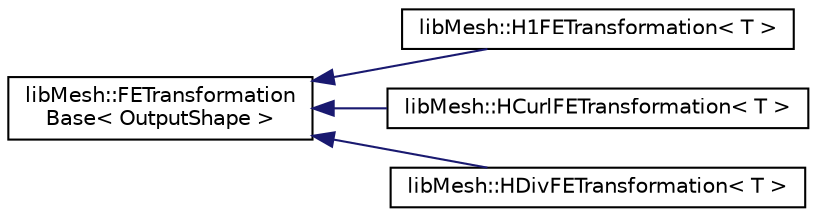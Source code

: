 digraph "类继承关系图"
{
 // INTERACTIVE_SVG=YES
  edge [fontname="Helvetica",fontsize="10",labelfontname="Helvetica",labelfontsize="10"];
  node [fontname="Helvetica",fontsize="10",shape=record];
  rankdir="LR";
  Node1 [label="libMesh::FETransformation\lBase\< OutputShape \>",height=0.2,width=0.4,color="black", fillcolor="white", style="filled",URL="$classlibMesh_1_1FETransformationBase.html"];
  Node1 -> Node2 [dir="back",color="midnightblue",fontsize="10",style="solid",fontname="Helvetica"];
  Node2 [label="libMesh::H1FETransformation\< T \>",height=0.2,width=0.4,color="black", fillcolor="white", style="filled",URL="$classlibMesh_1_1H1FETransformation.html",tooltip="This class handles the computation of the shape functions in the physical domain for H1 conforming el..."];
  Node1 -> Node3 [dir="back",color="midnightblue",fontsize="10",style="solid",fontname="Helvetica"];
  Node3 [label="libMesh::HCurlFETransformation\< T \>",height=0.2,width=0.4,color="black", fillcolor="white", style="filled",URL="$classlibMesh_1_1HCurlFETransformation.html",tooltip="This class handles the computation of the shape functions in the physical domain for HCurl conforming..."];
  Node1 -> Node4 [dir="back",color="midnightblue",fontsize="10",style="solid",fontname="Helvetica"];
  Node4 [label="libMesh::HDivFETransformation\< T \>",height=0.2,width=0.4,color="black", fillcolor="white", style="filled",URL="$classlibMesh_1_1HDivFETransformation.html",tooltip="This class handles the computation of the shape functions in the physical domain for HDiv conforming ..."];
}

